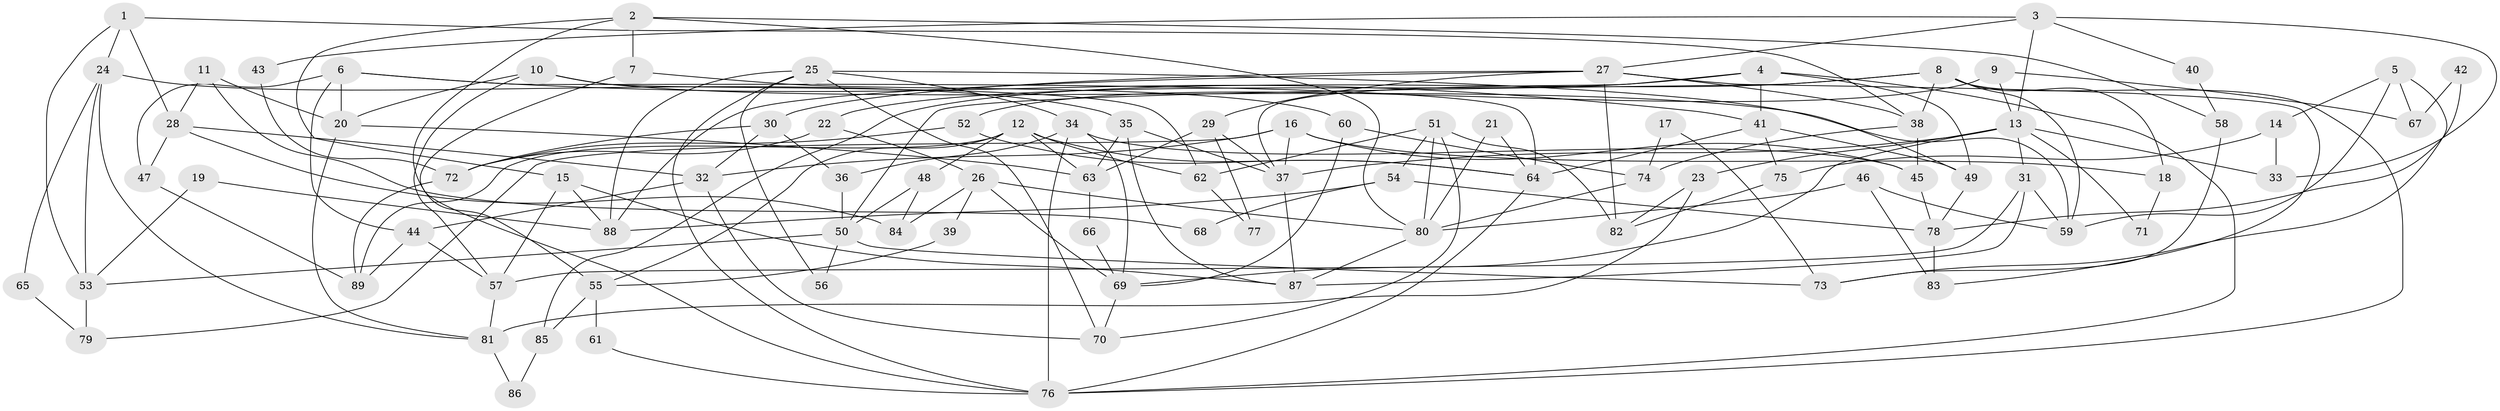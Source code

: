 // coarse degree distribution, {4: 0.15517241379310345, 5: 0.15517241379310345, 6: 0.13793103448275862, 7: 0.13793103448275862, 10: 0.05172413793103448, 3: 0.15517241379310345, 8: 0.034482758620689655, 9: 0.034482758620689655, 2: 0.13793103448275862}
// Generated by graph-tools (version 1.1) at 2025/41/03/06/25 10:41:59]
// undirected, 89 vertices, 178 edges
graph export_dot {
graph [start="1"]
  node [color=gray90,style=filled];
  1;
  2;
  3;
  4;
  5;
  6;
  7;
  8;
  9;
  10;
  11;
  12;
  13;
  14;
  15;
  16;
  17;
  18;
  19;
  20;
  21;
  22;
  23;
  24;
  25;
  26;
  27;
  28;
  29;
  30;
  31;
  32;
  33;
  34;
  35;
  36;
  37;
  38;
  39;
  40;
  41;
  42;
  43;
  44;
  45;
  46;
  47;
  48;
  49;
  50;
  51;
  52;
  53;
  54;
  55;
  56;
  57;
  58;
  59;
  60;
  61;
  62;
  63;
  64;
  65;
  66;
  67;
  68;
  69;
  70;
  71;
  72;
  73;
  74;
  75;
  76;
  77;
  78;
  79;
  80;
  81;
  82;
  83;
  84;
  85;
  86;
  87;
  88;
  89;
  1 -- 38;
  1 -- 24;
  1 -- 28;
  1 -- 53;
  2 -- 15;
  2 -- 80;
  2 -- 7;
  2 -- 58;
  2 -- 76;
  3 -- 27;
  3 -- 13;
  3 -- 33;
  3 -- 40;
  3 -- 43;
  4 -- 76;
  4 -- 41;
  4 -- 22;
  4 -- 37;
  4 -- 49;
  5 -- 14;
  5 -- 59;
  5 -- 67;
  5 -- 73;
  6 -- 64;
  6 -- 44;
  6 -- 20;
  6 -- 41;
  6 -- 47;
  7 -- 60;
  7 -- 55;
  8 -- 76;
  8 -- 38;
  8 -- 18;
  8 -- 50;
  8 -- 59;
  8 -- 85;
  9 -- 13;
  9 -- 52;
  9 -- 67;
  10 -- 59;
  10 -- 62;
  10 -- 20;
  10 -- 57;
  11 -- 28;
  11 -- 20;
  11 -- 68;
  12 -- 48;
  12 -- 64;
  12 -- 55;
  12 -- 62;
  12 -- 63;
  12 -- 89;
  13 -- 31;
  13 -- 37;
  13 -- 23;
  13 -- 33;
  13 -- 69;
  13 -- 71;
  14 -- 33;
  14 -- 75;
  15 -- 88;
  15 -- 57;
  15 -- 87;
  16 -- 37;
  16 -- 32;
  16 -- 18;
  16 -- 45;
  16 -- 79;
  17 -- 73;
  17 -- 74;
  18 -- 71;
  19 -- 88;
  19 -- 53;
  20 -- 63;
  20 -- 81;
  21 -- 80;
  21 -- 64;
  22 -- 26;
  22 -- 72;
  23 -- 82;
  23 -- 81;
  24 -- 35;
  24 -- 81;
  24 -- 53;
  24 -- 65;
  25 -- 76;
  25 -- 34;
  25 -- 49;
  25 -- 56;
  25 -- 70;
  25 -- 88;
  26 -- 69;
  26 -- 80;
  26 -- 39;
  26 -- 84;
  27 -- 29;
  27 -- 30;
  27 -- 38;
  27 -- 82;
  27 -- 83;
  27 -- 88;
  28 -- 47;
  28 -- 32;
  28 -- 84;
  29 -- 37;
  29 -- 63;
  29 -- 77;
  30 -- 32;
  30 -- 72;
  30 -- 36;
  31 -- 87;
  31 -- 57;
  31 -- 59;
  32 -- 70;
  32 -- 44;
  34 -- 69;
  34 -- 36;
  34 -- 45;
  34 -- 76;
  35 -- 63;
  35 -- 87;
  35 -- 37;
  36 -- 50;
  37 -- 87;
  38 -- 45;
  38 -- 74;
  39 -- 55;
  40 -- 58;
  41 -- 49;
  41 -- 64;
  41 -- 75;
  42 -- 67;
  42 -- 78;
  43 -- 72;
  44 -- 57;
  44 -- 89;
  45 -- 78;
  46 -- 59;
  46 -- 83;
  46 -- 80;
  47 -- 89;
  48 -- 84;
  48 -- 50;
  49 -- 78;
  50 -- 53;
  50 -- 56;
  50 -- 73;
  51 -- 80;
  51 -- 54;
  51 -- 62;
  51 -- 70;
  51 -- 82;
  52 -- 72;
  52 -- 64;
  53 -- 79;
  54 -- 78;
  54 -- 88;
  54 -- 68;
  55 -- 61;
  55 -- 85;
  57 -- 81;
  58 -- 73;
  60 -- 69;
  60 -- 74;
  61 -- 76;
  62 -- 77;
  63 -- 66;
  64 -- 76;
  65 -- 79;
  66 -- 69;
  69 -- 70;
  72 -- 89;
  74 -- 80;
  75 -- 82;
  78 -- 83;
  80 -- 87;
  81 -- 86;
  85 -- 86;
}
